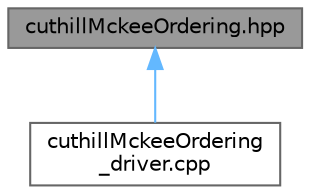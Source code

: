 digraph "cuthillMckeeOrdering.hpp"
{
 // LATEX_PDF_SIZE
  bgcolor="transparent";
  edge [fontname=Helvetica,fontsize=10,labelfontname=Helvetica,labelfontsize=10];
  node [fontname=Helvetica,fontsize=10,shape=box,height=0.2,width=0.4];
  Node1 [id="Node000001",label="cuthillMckeeOrdering.hpp",height=0.2,width=0.4,color="gray40", fillcolor="grey60", style="filled", fontcolor="black",tooltip="The main file which calls the respective boost function."];
  Node1 -> Node2 [id="edge1_Node000001_Node000002",dir="back",color="steelblue1",style="solid",tooltip=" "];
  Node2 [id="Node000002",label="cuthillMckeeOrdering\l_driver.cpp",height=0.2,width=0.4,color="grey40", fillcolor="white", style="filled",URL="$cuthillMckeeOrdering__driver_8cpp.html",tooltip="Handles actual calling of function in the cuthillMckeeOrdering.hpp file."];
}
